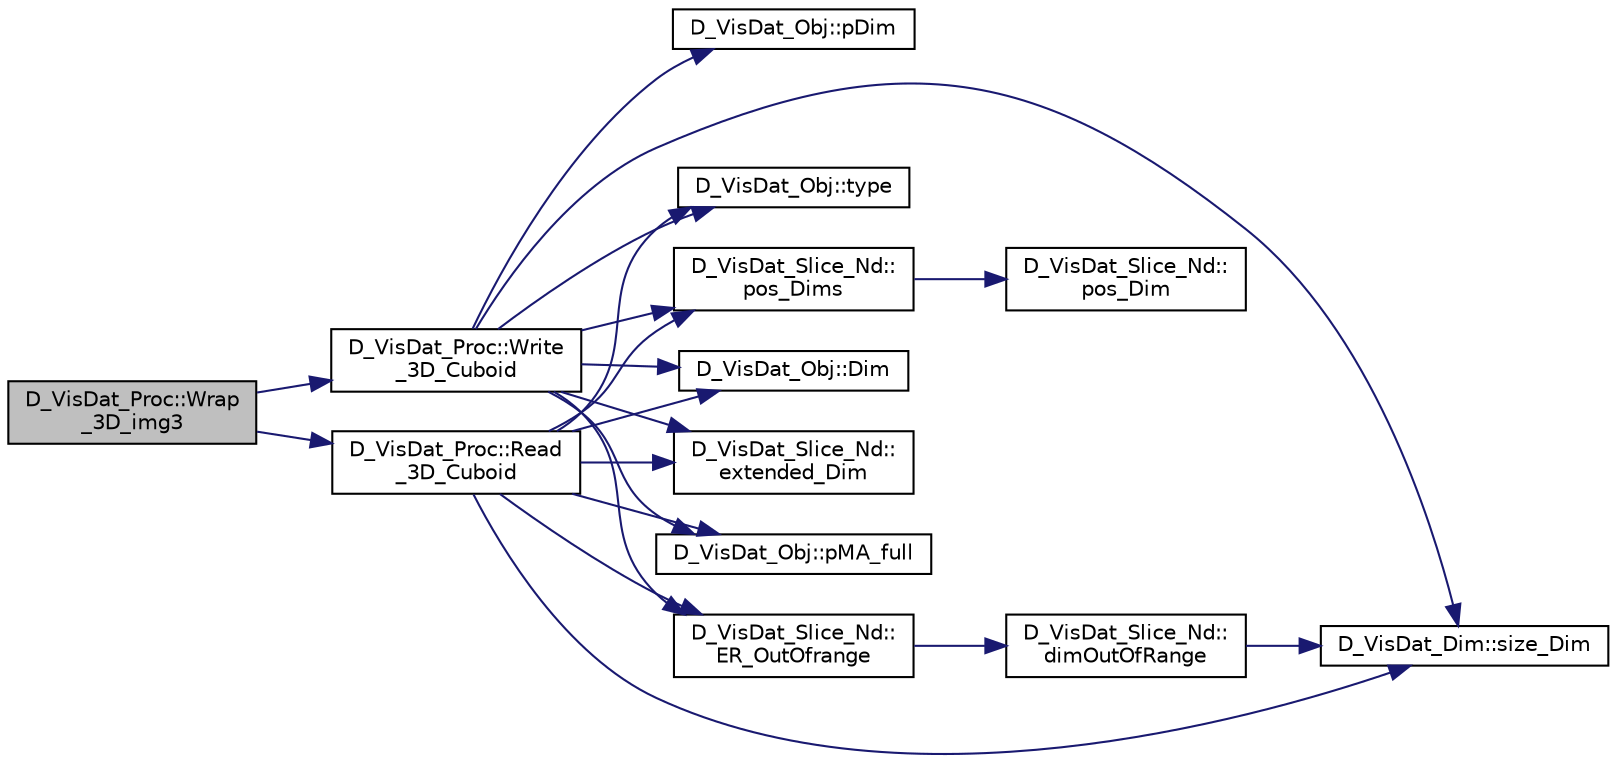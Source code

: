 digraph "D_VisDat_Proc::Wrap_3D_img3"
{
 // LATEX_PDF_SIZE
  edge [fontname="Helvetica",fontsize="10",labelfontname="Helvetica",labelfontsize="10"];
  node [fontname="Helvetica",fontsize="10",shape=record];
  rankdir="LR";
  Node1 [label="D_VisDat_Proc::Wrap\l_3D_img3",height=0.2,width=0.4,color="black", fillcolor="grey75", style="filled", fontcolor="black",tooltip=" "];
  Node1 -> Node2 [color="midnightblue",fontsize="10",style="solid",fontname="Helvetica"];
  Node2 [label="D_VisDat_Proc::Read\l_3D_Cuboid",height=0.2,width=0.4,color="black", fillcolor="white", style="filled",URL="$class_d___vis_dat___proc.html#a55b5cd62d22a16c0de306ff36c57a02f",tooltip=" "];
  Node2 -> Node3 [color="midnightblue",fontsize="10",style="solid",fontname="Helvetica"];
  Node3 [label="D_VisDat_Obj::Dim",height=0.2,width=0.4,color="black", fillcolor="white", style="filled",URL="$class_d___vis_dat___obj.html#a9b255993f402cca1b61ca82beae51b20",tooltip=" "];
  Node2 -> Node4 [color="midnightblue",fontsize="10",style="solid",fontname="Helvetica"];
  Node4 [label="D_VisDat_Slice_Nd::\lER_OutOfrange",height=0.2,width=0.4,color="black", fillcolor="white", style="filled",URL="$class_d___vis_dat___slice___nd.html#ab268d5960098f6da401421aebcbe24fb",tooltip=" "];
  Node4 -> Node5 [color="midnightblue",fontsize="10",style="solid",fontname="Helvetica"];
  Node5 [label="D_VisDat_Slice_Nd::\ldimOutOfRange",height=0.2,width=0.4,color="black", fillcolor="white", style="filled",URL="$class_d___vis_dat___slice___nd.html#a3e6b55cb6229be39d51b3368ae1b8718",tooltip=" "];
  Node5 -> Node6 [color="midnightblue",fontsize="10",style="solid",fontname="Helvetica"];
  Node6 [label="D_VisDat_Dim::size_Dim",height=0.2,width=0.4,color="black", fillcolor="white", style="filled",URL="$class_d___vis_dat___dim.html#af266339e1a363caf7d20a01997ceed9f",tooltip=" "];
  Node2 -> Node7 [color="midnightblue",fontsize="10",style="solid",fontname="Helvetica"];
  Node7 [label="D_VisDat_Slice_Nd::\lextended_Dim",height=0.2,width=0.4,color="black", fillcolor="white", style="filled",URL="$class_d___vis_dat___slice___nd.html#adc076e81373a19c12ce0f39c1fa78d30",tooltip=" "];
  Node2 -> Node8 [color="midnightblue",fontsize="10",style="solid",fontname="Helvetica"];
  Node8 [label="D_VisDat_Obj::pMA_full",height=0.2,width=0.4,color="black", fillcolor="white", style="filled",URL="$class_d___vis_dat___obj.html#a1b759f59f5c13875d94961642bdd943e",tooltip=" "];
  Node2 -> Node9 [color="midnightblue",fontsize="10",style="solid",fontname="Helvetica"];
  Node9 [label="D_VisDat_Slice_Nd::\lpos_Dims",height=0.2,width=0.4,color="black", fillcolor="white", style="filled",URL="$class_d___vis_dat___slice___nd.html#a5d460094576ead709f8dfbbf9389f374",tooltip=" "];
  Node9 -> Node10 [color="midnightblue",fontsize="10",style="solid",fontname="Helvetica"];
  Node10 [label="D_VisDat_Slice_Nd::\lpos_Dim",height=0.2,width=0.4,color="black", fillcolor="white", style="filled",URL="$class_d___vis_dat___slice___nd.html#aca4f73efb16f359376e32ace938b8a60",tooltip=" "];
  Node2 -> Node6 [color="midnightblue",fontsize="10",style="solid",fontname="Helvetica"];
  Node2 -> Node11 [color="midnightblue",fontsize="10",style="solid",fontname="Helvetica"];
  Node11 [label="D_VisDat_Obj::type",height=0.2,width=0.4,color="black", fillcolor="white", style="filled",URL="$class_d___vis_dat___obj.html#ac5826459ed7f3f1cd6a3a5ff89d4fbc8",tooltip=" "];
  Node1 -> Node12 [color="midnightblue",fontsize="10",style="solid",fontname="Helvetica"];
  Node12 [label="D_VisDat_Proc::Write\l_3D_Cuboid",height=0.2,width=0.4,color="black", fillcolor="white", style="filled",URL="$class_d___vis_dat___proc.html#abac12f759de7ee97da704e28c7af0dc4",tooltip=" "];
  Node12 -> Node3 [color="midnightblue",fontsize="10",style="solid",fontname="Helvetica"];
  Node12 -> Node4 [color="midnightblue",fontsize="10",style="solid",fontname="Helvetica"];
  Node12 -> Node7 [color="midnightblue",fontsize="10",style="solid",fontname="Helvetica"];
  Node12 -> Node13 [color="midnightblue",fontsize="10",style="solid",fontname="Helvetica"];
  Node13 [label="D_VisDat_Obj::pDim",height=0.2,width=0.4,color="black", fillcolor="white", style="filled",URL="$class_d___vis_dat___obj.html#ab4cee8385af854cafa24ee21766d208f",tooltip=" "];
  Node12 -> Node8 [color="midnightblue",fontsize="10",style="solid",fontname="Helvetica"];
  Node12 -> Node9 [color="midnightblue",fontsize="10",style="solid",fontname="Helvetica"];
  Node12 -> Node6 [color="midnightblue",fontsize="10",style="solid",fontname="Helvetica"];
  Node12 -> Node11 [color="midnightblue",fontsize="10",style="solid",fontname="Helvetica"];
}
